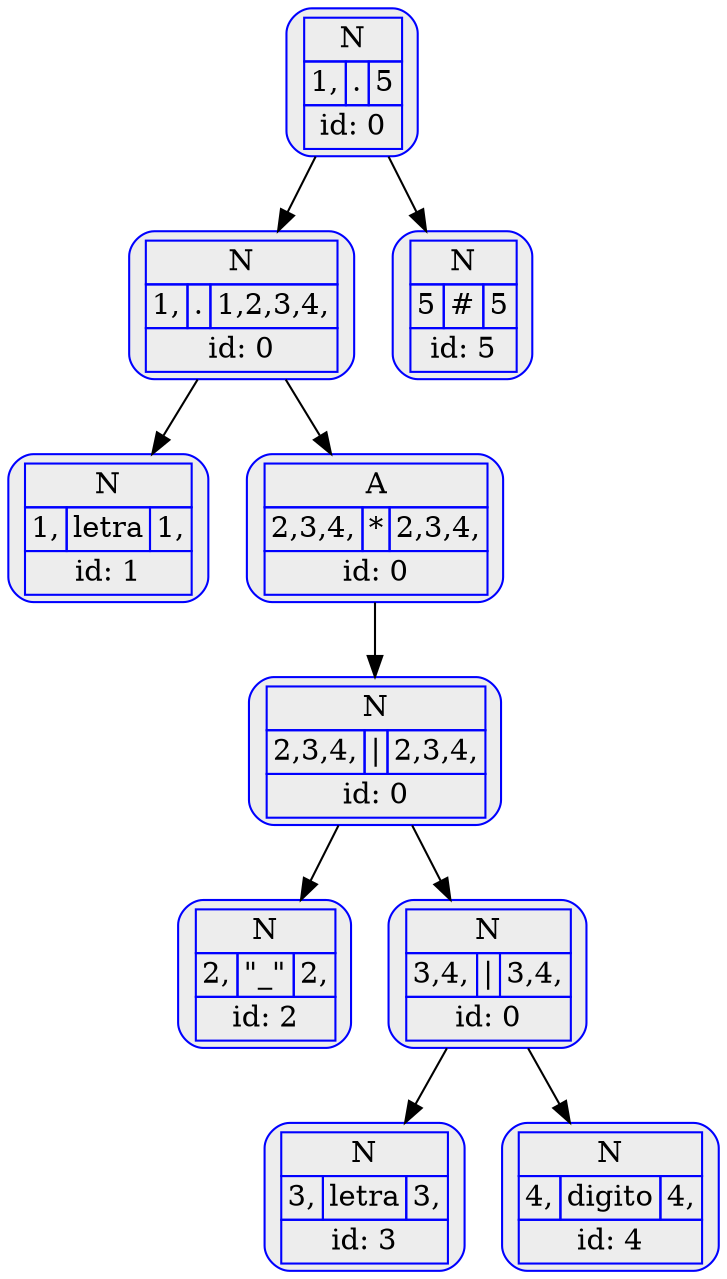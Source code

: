digraph G{
rankdir=UD
node[shape=box, color=black, style=filled, fillcolor=gray93record, color=blue ,style="rounded,filled", fillcolor=gray93];
concentrate=true
nodo10 [ label =< 
<table border='0' cellborder='1' color='blue' cellspacing='0'>
<tr><td colspan="3">N</td></tr>
<tr><td>1,</td><td>.</td><td>5</td></tr>
<tr><td colspan="3">id: 0</td></tr> 
</table>
>];
nodo8 [ label =< 
<table border='0' cellborder='1' color='blue' cellspacing='0'>
<tr><td colspan="3">N</td></tr>
<tr><td>1,</td><td>.</td><td>1,2,3,4,</td></tr>
<tr><td colspan="3">id: 0</td></tr> 
</table>
>];
nodo1 [ label =< 
<table border='0' cellborder='1' color='blue' cellspacing='0'>
<tr><td colspan="3">N</td></tr>
<tr><td>1,</td><td>letra</td><td>1,</td></tr>
<tr><td colspan="3">id: 1</td></tr> 
</table>
>];
nodo8->nodo1
nodo7 [ label =< 
<table border='0' cellborder='1' color='blue' cellspacing='0'>
<tr><td colspan="3">A</td></tr>
<tr><td>2,3,4,</td><td>*</td><td>2,3,4,</td></tr>
<tr><td colspan="3">id: 0</td></tr> 
</table>
>];
nodo6 [ label =< 
<table border='0' cellborder='1' color='blue' cellspacing='0'>
<tr><td colspan="3">N</td></tr>
<tr><td>2,3,4,</td><td>|</td><td>2,3,4,</td></tr>
<tr><td colspan="3">id: 0</td></tr> 
</table>
>];
nodo2 [ label =< 
<table border='0' cellborder='1' color='blue' cellspacing='0'>
<tr><td colspan="3">N</td></tr>
<tr><td>2,</td><td>"_"</td><td>2,</td></tr>
<tr><td colspan="3">id: 2</td></tr> 
</table>
>];
nodo6->nodo2
nodo5 [ label =< 
<table border='0' cellborder='1' color='blue' cellspacing='0'>
<tr><td colspan="3">N</td></tr>
<tr><td>3,4,</td><td>|</td><td>3,4,</td></tr>
<tr><td colspan="3">id: 0</td></tr> 
</table>
>];
nodo3 [ label =< 
<table border='0' cellborder='1' color='blue' cellspacing='0'>
<tr><td colspan="3">N</td></tr>
<tr><td>3,</td><td>letra</td><td>3,</td></tr>
<tr><td colspan="3">id: 3</td></tr> 
</table>
>];
nodo5->nodo3
nodo4 [ label =< 
<table border='0' cellborder='1' color='blue' cellspacing='0'>
<tr><td colspan="3">N</td></tr>
<tr><td>4,</td><td>digito</td><td>4,</td></tr>
<tr><td colspan="3">id: 4</td></tr> 
</table>
>];
nodo5->nodo4
nodo6->nodo5
nodo7->nodo6
nodo8->nodo7
nodo10->nodo8
nodo9 [ label =< 
<table border='0' cellborder='1' color='blue' cellspacing='0'>
<tr><td colspan="3">N</td></tr>
<tr><td>5</td><td>#</td><td>5</td></tr>
<tr><td colspan="3">id: 5</td></tr> 
</table>
>];
nodo10->nodo9

}
